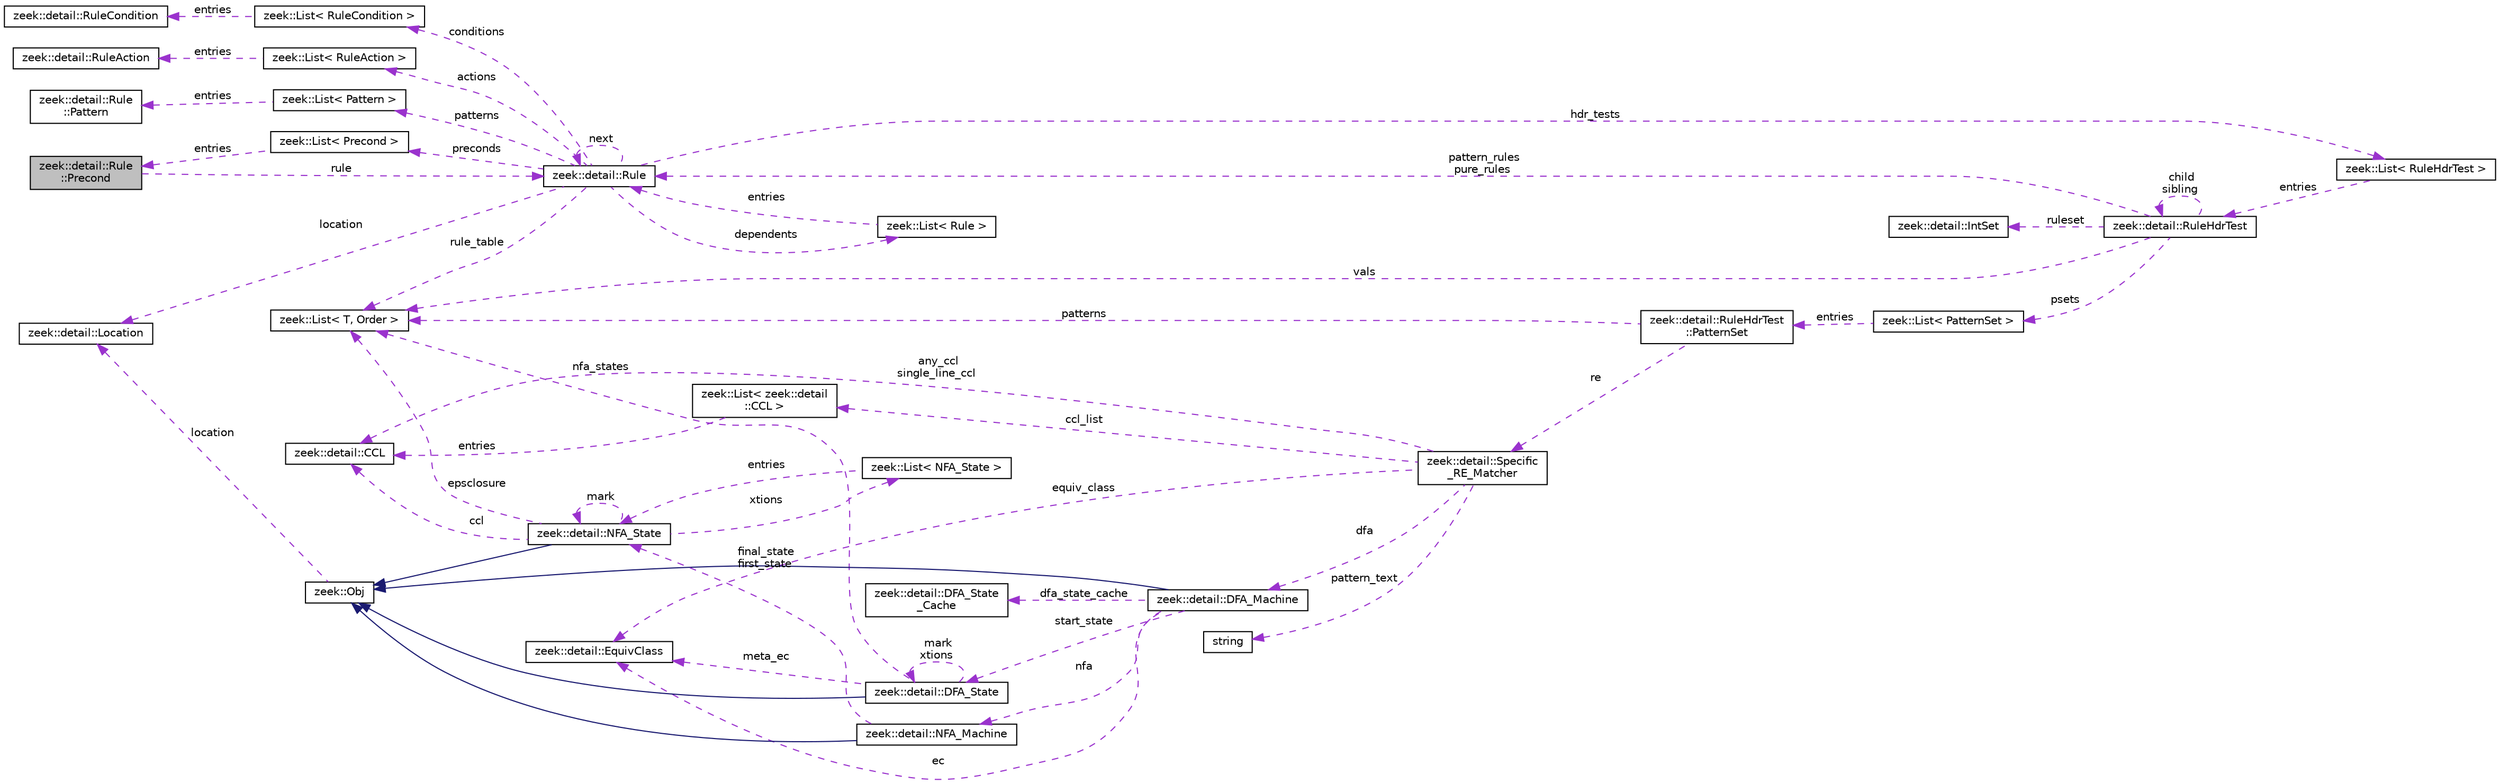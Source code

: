 digraph "zeek::detail::Rule::Precond"
{
 // LATEX_PDF_SIZE
  edge [fontname="Helvetica",fontsize="10",labelfontname="Helvetica",labelfontsize="10"];
  node [fontname="Helvetica",fontsize="10",shape=record];
  rankdir="LR";
  Node1 [label="zeek::detail::Rule\l::Precond",height=0.2,width=0.4,color="black", fillcolor="grey75", style="filled", fontcolor="black",tooltip=" "];
  Node2 -> Node1 [dir="back",color="darkorchid3",fontsize="10",style="dashed",label=" rule" ,fontname="Helvetica"];
  Node2 [label="zeek::detail::Rule",height=0.2,width=0.4,color="black", fillcolor="white", style="filled",URL="$d2/d1d/classzeek_1_1detail_1_1Rule.html",tooltip=" "];
  Node3 -> Node2 [dir="back",color="darkorchid3",fontsize="10",style="dashed",label=" hdr_tests" ,fontname="Helvetica"];
  Node3 [label="zeek::List\< RuleHdrTest \>",height=0.2,width=0.4,color="black", fillcolor="white", style="filled",URL="$d2/d8d/classzeek_1_1List.html",tooltip=" "];
  Node4 -> Node3 [dir="back",color="darkorchid3",fontsize="10",style="dashed",label=" entries" ,fontname="Helvetica"];
  Node4 [label="zeek::detail::RuleHdrTest",height=0.2,width=0.4,color="black", fillcolor="white", style="filled",URL="$d4/d72/classzeek_1_1detail_1_1RuleHdrTest.html",tooltip=" "];
  Node5 -> Node4 [dir="back",color="darkorchid3",fontsize="10",style="dashed",label=" vals" ,fontname="Helvetica"];
  Node5 [label="zeek::List\< T, Order \>",height=0.2,width=0.4,color="black", fillcolor="white", style="filled",URL="$d2/d8d/classzeek_1_1List.html",tooltip=" "];
  Node6 -> Node4 [dir="back",color="darkorchid3",fontsize="10",style="dashed",label=" psets" ,fontname="Helvetica"];
  Node6 [label="zeek::List\< PatternSet \>",height=0.2,width=0.4,color="black", fillcolor="white", style="filled",URL="$d2/d8d/classzeek_1_1List.html",tooltip=" "];
  Node7 -> Node6 [dir="back",color="darkorchid3",fontsize="10",style="dashed",label=" entries" ,fontname="Helvetica"];
  Node7 [label="zeek::detail::RuleHdrTest\l::PatternSet",height=0.2,width=0.4,color="black", fillcolor="white", style="filled",URL="$d0/db5/structzeek_1_1detail_1_1RuleHdrTest_1_1PatternSet.html",tooltip=" "];
  Node8 -> Node7 [dir="back",color="darkorchid3",fontsize="10",style="dashed",label=" re" ,fontname="Helvetica"];
  Node8 [label="zeek::detail::Specific\l_RE_Matcher",height=0.2,width=0.4,color="black", fillcolor="white", style="filled",URL="$df/d02/classzeek_1_1detail_1_1Specific__RE__Matcher.html",tooltip=" "];
  Node9 -> Node8 [dir="back",color="darkorchid3",fontsize="10",style="dashed",label=" pattern_text" ,fontname="Helvetica"];
  Node9 [label="string",height=0.2,width=0.4,color="black", fillcolor="white", style="filled",tooltip=" "];
  Node10 -> Node8 [dir="back",color="darkorchid3",fontsize="10",style="dashed",label=" ccl_list" ,fontname="Helvetica"];
  Node10 [label="zeek::List\< zeek::detail\l::CCL \>",height=0.2,width=0.4,color="black", fillcolor="white", style="filled",URL="$d2/d8d/classzeek_1_1List.html",tooltip=" "];
  Node11 -> Node10 [dir="back",color="darkorchid3",fontsize="10",style="dashed",label=" entries" ,fontname="Helvetica"];
  Node11 [label="zeek::detail::CCL",height=0.2,width=0.4,color="black", fillcolor="white", style="filled",URL="$d4/d9b/classzeek_1_1detail_1_1CCL.html",tooltip=" "];
  Node12 -> Node8 [dir="back",color="darkorchid3",fontsize="10",style="dashed",label=" equiv_class" ,fontname="Helvetica"];
  Node12 [label="zeek::detail::EquivClass",height=0.2,width=0.4,color="black", fillcolor="white", style="filled",URL="$d7/d37/classzeek_1_1detail_1_1EquivClass.html",tooltip=" "];
  Node13 -> Node8 [dir="back",color="darkorchid3",fontsize="10",style="dashed",label=" dfa" ,fontname="Helvetica"];
  Node13 [label="zeek::detail::DFA_Machine",height=0.2,width=0.4,color="black", fillcolor="white", style="filled",URL="$d5/dd7/classzeek_1_1detail_1_1DFA__Machine.html",tooltip=" "];
  Node14 -> Node13 [dir="back",color="midnightblue",fontsize="10",style="solid",fontname="Helvetica"];
  Node14 [label="zeek::Obj",height=0.2,width=0.4,color="black", fillcolor="white", style="filled",URL="$dd/df1/classzeek_1_1Obj.html",tooltip=" "];
  Node15 -> Node14 [dir="back",color="darkorchid3",fontsize="10",style="dashed",label=" location" ,fontname="Helvetica"];
  Node15 [label="zeek::detail::Location",height=0.2,width=0.4,color="black", fillcolor="white", style="filled",URL="$d5/d1d/classzeek_1_1detail_1_1Location.html",tooltip=" "];
  Node12 -> Node13 [dir="back",color="darkorchid3",fontsize="10",style="dashed",label=" ec" ,fontname="Helvetica"];
  Node16 -> Node13 [dir="back",color="darkorchid3",fontsize="10",style="dashed",label=" start_state" ,fontname="Helvetica"];
  Node16 [label="zeek::detail::DFA_State",height=0.2,width=0.4,color="black", fillcolor="white", style="filled",URL="$dc/d7e/classzeek_1_1detail_1_1DFA__State.html",tooltip=" "];
  Node14 -> Node16 [dir="back",color="midnightblue",fontsize="10",style="solid",fontname="Helvetica"];
  Node16 -> Node16 [dir="back",color="darkorchid3",fontsize="10",style="dashed",label=" mark\nxtions" ,fontname="Helvetica"];
  Node5 -> Node16 [dir="back",color="darkorchid3",fontsize="10",style="dashed",label=" nfa_states" ,fontname="Helvetica"];
  Node12 -> Node16 [dir="back",color="darkorchid3",fontsize="10",style="dashed",label=" meta_ec" ,fontname="Helvetica"];
  Node17 -> Node13 [dir="back",color="darkorchid3",fontsize="10",style="dashed",label=" dfa_state_cache" ,fontname="Helvetica"];
  Node17 [label="zeek::detail::DFA_State\l_Cache",height=0.2,width=0.4,color="black", fillcolor="white", style="filled",URL="$df/d31/classzeek_1_1detail_1_1DFA__State__Cache.html",tooltip=" "];
  Node18 -> Node13 [dir="back",color="darkorchid3",fontsize="10",style="dashed",label=" nfa" ,fontname="Helvetica"];
  Node18 [label="zeek::detail::NFA_Machine",height=0.2,width=0.4,color="black", fillcolor="white", style="filled",URL="$df/d68/classzeek_1_1detail_1_1NFA__Machine.html",tooltip=" "];
  Node14 -> Node18 [dir="back",color="midnightblue",fontsize="10",style="solid",fontname="Helvetica"];
  Node19 -> Node18 [dir="back",color="darkorchid3",fontsize="10",style="dashed",label=" final_state\nfirst_state" ,fontname="Helvetica"];
  Node19 [label="zeek::detail::NFA_State",height=0.2,width=0.4,color="black", fillcolor="white", style="filled",URL="$d2/da3/classzeek_1_1detail_1_1NFA__State.html",tooltip=" "];
  Node14 -> Node19 [dir="back",color="midnightblue",fontsize="10",style="solid",fontname="Helvetica"];
  Node11 -> Node19 [dir="back",color="darkorchid3",fontsize="10",style="dashed",label=" ccl" ,fontname="Helvetica"];
  Node20 -> Node19 [dir="back",color="darkorchid3",fontsize="10",style="dashed",label=" xtions" ,fontname="Helvetica"];
  Node20 [label="zeek::List\< NFA_State \>",height=0.2,width=0.4,color="black", fillcolor="white", style="filled",URL="$d2/d8d/classzeek_1_1List.html",tooltip=" "];
  Node19 -> Node20 [dir="back",color="darkorchid3",fontsize="10",style="dashed",label=" entries" ,fontname="Helvetica"];
  Node5 -> Node19 [dir="back",color="darkorchid3",fontsize="10",style="dashed",label=" epsclosure" ,fontname="Helvetica"];
  Node19 -> Node19 [dir="back",color="darkorchid3",fontsize="10",style="dashed",label=" mark" ,fontname="Helvetica"];
  Node11 -> Node8 [dir="back",color="darkorchid3",fontsize="10",style="dashed",label=" any_ccl\nsingle_line_ccl" ,fontname="Helvetica"];
  Node5 -> Node7 [dir="back",color="darkorchid3",fontsize="10",style="dashed",label=" patterns" ,fontname="Helvetica"];
  Node2 -> Node4 [dir="back",color="darkorchid3",fontsize="10",style="dashed",label=" pattern_rules\npure_rules" ,fontname="Helvetica"];
  Node21 -> Node4 [dir="back",color="darkorchid3",fontsize="10",style="dashed",label=" ruleset" ,fontname="Helvetica"];
  Node21 [label="zeek::detail::IntSet",height=0.2,width=0.4,color="black", fillcolor="white", style="filled",URL="$df/dcb/classzeek_1_1detail_1_1IntSet.html",tooltip=" "];
  Node4 -> Node4 [dir="back",color="darkorchid3",fontsize="10",style="dashed",label=" child\nsibling" ,fontname="Helvetica"];
  Node22 -> Node2 [dir="back",color="darkorchid3",fontsize="10",style="dashed",label=" conditions" ,fontname="Helvetica"];
  Node22 [label="zeek::List\< RuleCondition \>",height=0.2,width=0.4,color="black", fillcolor="white", style="filled",URL="$d2/d8d/classzeek_1_1List.html",tooltip=" "];
  Node23 -> Node22 [dir="back",color="darkorchid3",fontsize="10",style="dashed",label=" entries" ,fontname="Helvetica"];
  Node23 [label="zeek::detail::RuleCondition",height=0.2,width=0.4,color="black", fillcolor="white", style="filled",URL="$d1/df4/classzeek_1_1detail_1_1RuleCondition.html",tooltip=" "];
  Node24 -> Node2 [dir="back",color="darkorchid3",fontsize="10",style="dashed",label=" actions" ,fontname="Helvetica"];
  Node24 [label="zeek::List\< RuleAction \>",height=0.2,width=0.4,color="black", fillcolor="white", style="filled",URL="$d2/d8d/classzeek_1_1List.html",tooltip=" "];
  Node25 -> Node24 [dir="back",color="darkorchid3",fontsize="10",style="dashed",label=" entries" ,fontname="Helvetica"];
  Node25 [label="zeek::detail::RuleAction",height=0.2,width=0.4,color="black", fillcolor="white", style="filled",URL="$d9/dec/classzeek_1_1detail_1_1RuleAction.html",tooltip=" "];
  Node26 -> Node2 [dir="back",color="darkorchid3",fontsize="10",style="dashed",label=" preconds" ,fontname="Helvetica"];
  Node26 [label="zeek::List\< Precond \>",height=0.2,width=0.4,color="black", fillcolor="white", style="filled",URL="$d2/d8d/classzeek_1_1List.html",tooltip=" "];
  Node1 -> Node26 [dir="back",color="darkorchid3",fontsize="10",style="dashed",label=" entries" ,fontname="Helvetica"];
  Node27 -> Node2 [dir="back",color="darkorchid3",fontsize="10",style="dashed",label=" dependents" ,fontname="Helvetica"];
  Node27 [label="zeek::List\< Rule \>",height=0.2,width=0.4,color="black", fillcolor="white", style="filled",URL="$d2/d8d/classzeek_1_1List.html",tooltip=" "];
  Node2 -> Node27 [dir="back",color="darkorchid3",fontsize="10",style="dashed",label=" entries" ,fontname="Helvetica"];
  Node28 -> Node2 [dir="back",color="darkorchid3",fontsize="10",style="dashed",label=" patterns" ,fontname="Helvetica"];
  Node28 [label="zeek::List\< Pattern \>",height=0.2,width=0.4,color="black", fillcolor="white", style="filled",URL="$d2/d8d/classzeek_1_1List.html",tooltip=" "];
  Node29 -> Node28 [dir="back",color="darkorchid3",fontsize="10",style="dashed",label=" entries" ,fontname="Helvetica"];
  Node29 [label="zeek::detail::Rule\l::Pattern",height=0.2,width=0.4,color="black", fillcolor="white", style="filled",URL="$d2/d1d/classzeek_1_1detail_1_1Rule.html#db/da5/structzeek_1_1detail_1_1Rule_1_1Pattern",tooltip=" "];
  Node2 -> Node2 [dir="back",color="darkorchid3",fontsize="10",style="dashed",label=" next" ,fontname="Helvetica"];
  Node15 -> Node2 [dir="back",color="darkorchid3",fontsize="10",style="dashed",label=" location" ,fontname="Helvetica"];
  Node5 -> Node2 [dir="back",color="darkorchid3",fontsize="10",style="dashed",label=" rule_table" ,fontname="Helvetica"];
}
